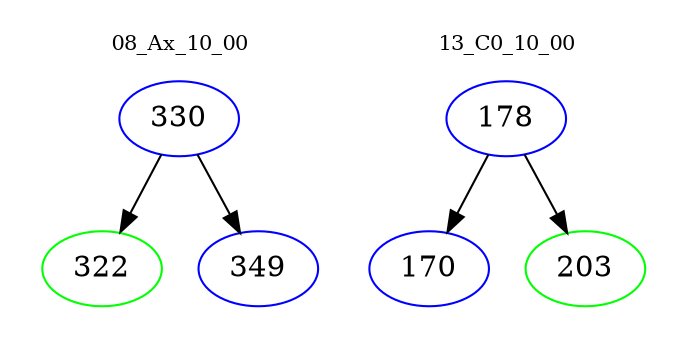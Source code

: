 digraph{
subgraph cluster_0 {
color = white
label = "08_Ax_10_00";
fontsize=10;
T0_330 [label="330", color="blue"]
T0_330 -> T0_322 [color="black"]
T0_322 [label="322", color="green"]
T0_330 -> T0_349 [color="black"]
T0_349 [label="349", color="blue"]
}
subgraph cluster_1 {
color = white
label = "13_C0_10_00";
fontsize=10;
T1_178 [label="178", color="blue"]
T1_178 -> T1_170 [color="black"]
T1_170 [label="170", color="blue"]
T1_178 -> T1_203 [color="black"]
T1_203 [label="203", color="green"]
}
}
